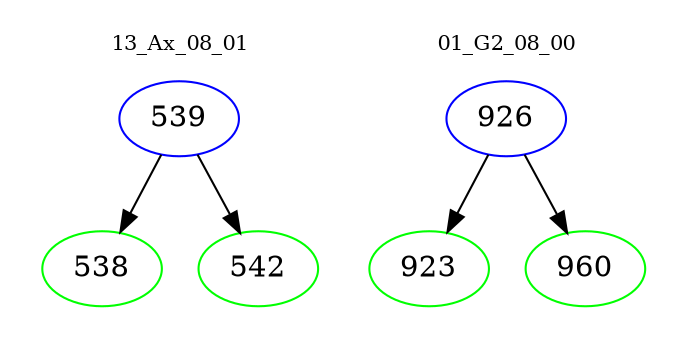 digraph{
subgraph cluster_0 {
color = white
label = "13_Ax_08_01";
fontsize=10;
T0_539 [label="539", color="blue"]
T0_539 -> T0_538 [color="black"]
T0_538 [label="538", color="green"]
T0_539 -> T0_542 [color="black"]
T0_542 [label="542", color="green"]
}
subgraph cluster_1 {
color = white
label = "01_G2_08_00";
fontsize=10;
T1_926 [label="926", color="blue"]
T1_926 -> T1_923 [color="black"]
T1_923 [label="923", color="green"]
T1_926 -> T1_960 [color="black"]
T1_960 [label="960", color="green"]
}
}
